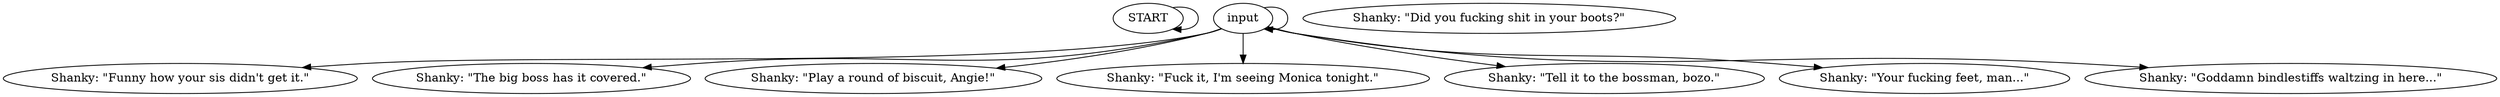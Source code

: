# WHIRLING F1 / SHANKY barks
# Shanky barks:
# ==================================================
digraph G {
	  0 [label="START"];
	  1 [label="input"];
	  2 [label="Shanky: \"Did you fucking shit in your boots?\""];
	  3 [label="Shanky: \"Funny how your sis didn't get it.\""];
	  4 [label="Shanky: \"The big boss has it covered.\""];
	  5 [label="Shanky: \"Play a round of biscuit, Angie!\""];
	  6 [label="Shanky: \"Fuck it, I'm seeing Monica tonight.\""];
	  7 [label="Shanky: \"Tell it to the bossman, bozo.\""];
	  8 [label="Shanky: \"Your fucking feet, man...\""];
	  9 [label="Shanky: \"Goddamn bindlestiffs waltzing in here...\""];
	  0 -> 0
	  1 -> 1
	  1 -> 3
	  1 -> 4
	  1 -> 5
	  1 -> 6
	  1 -> 7
	  1 -> 8
	  1 -> 9
}

